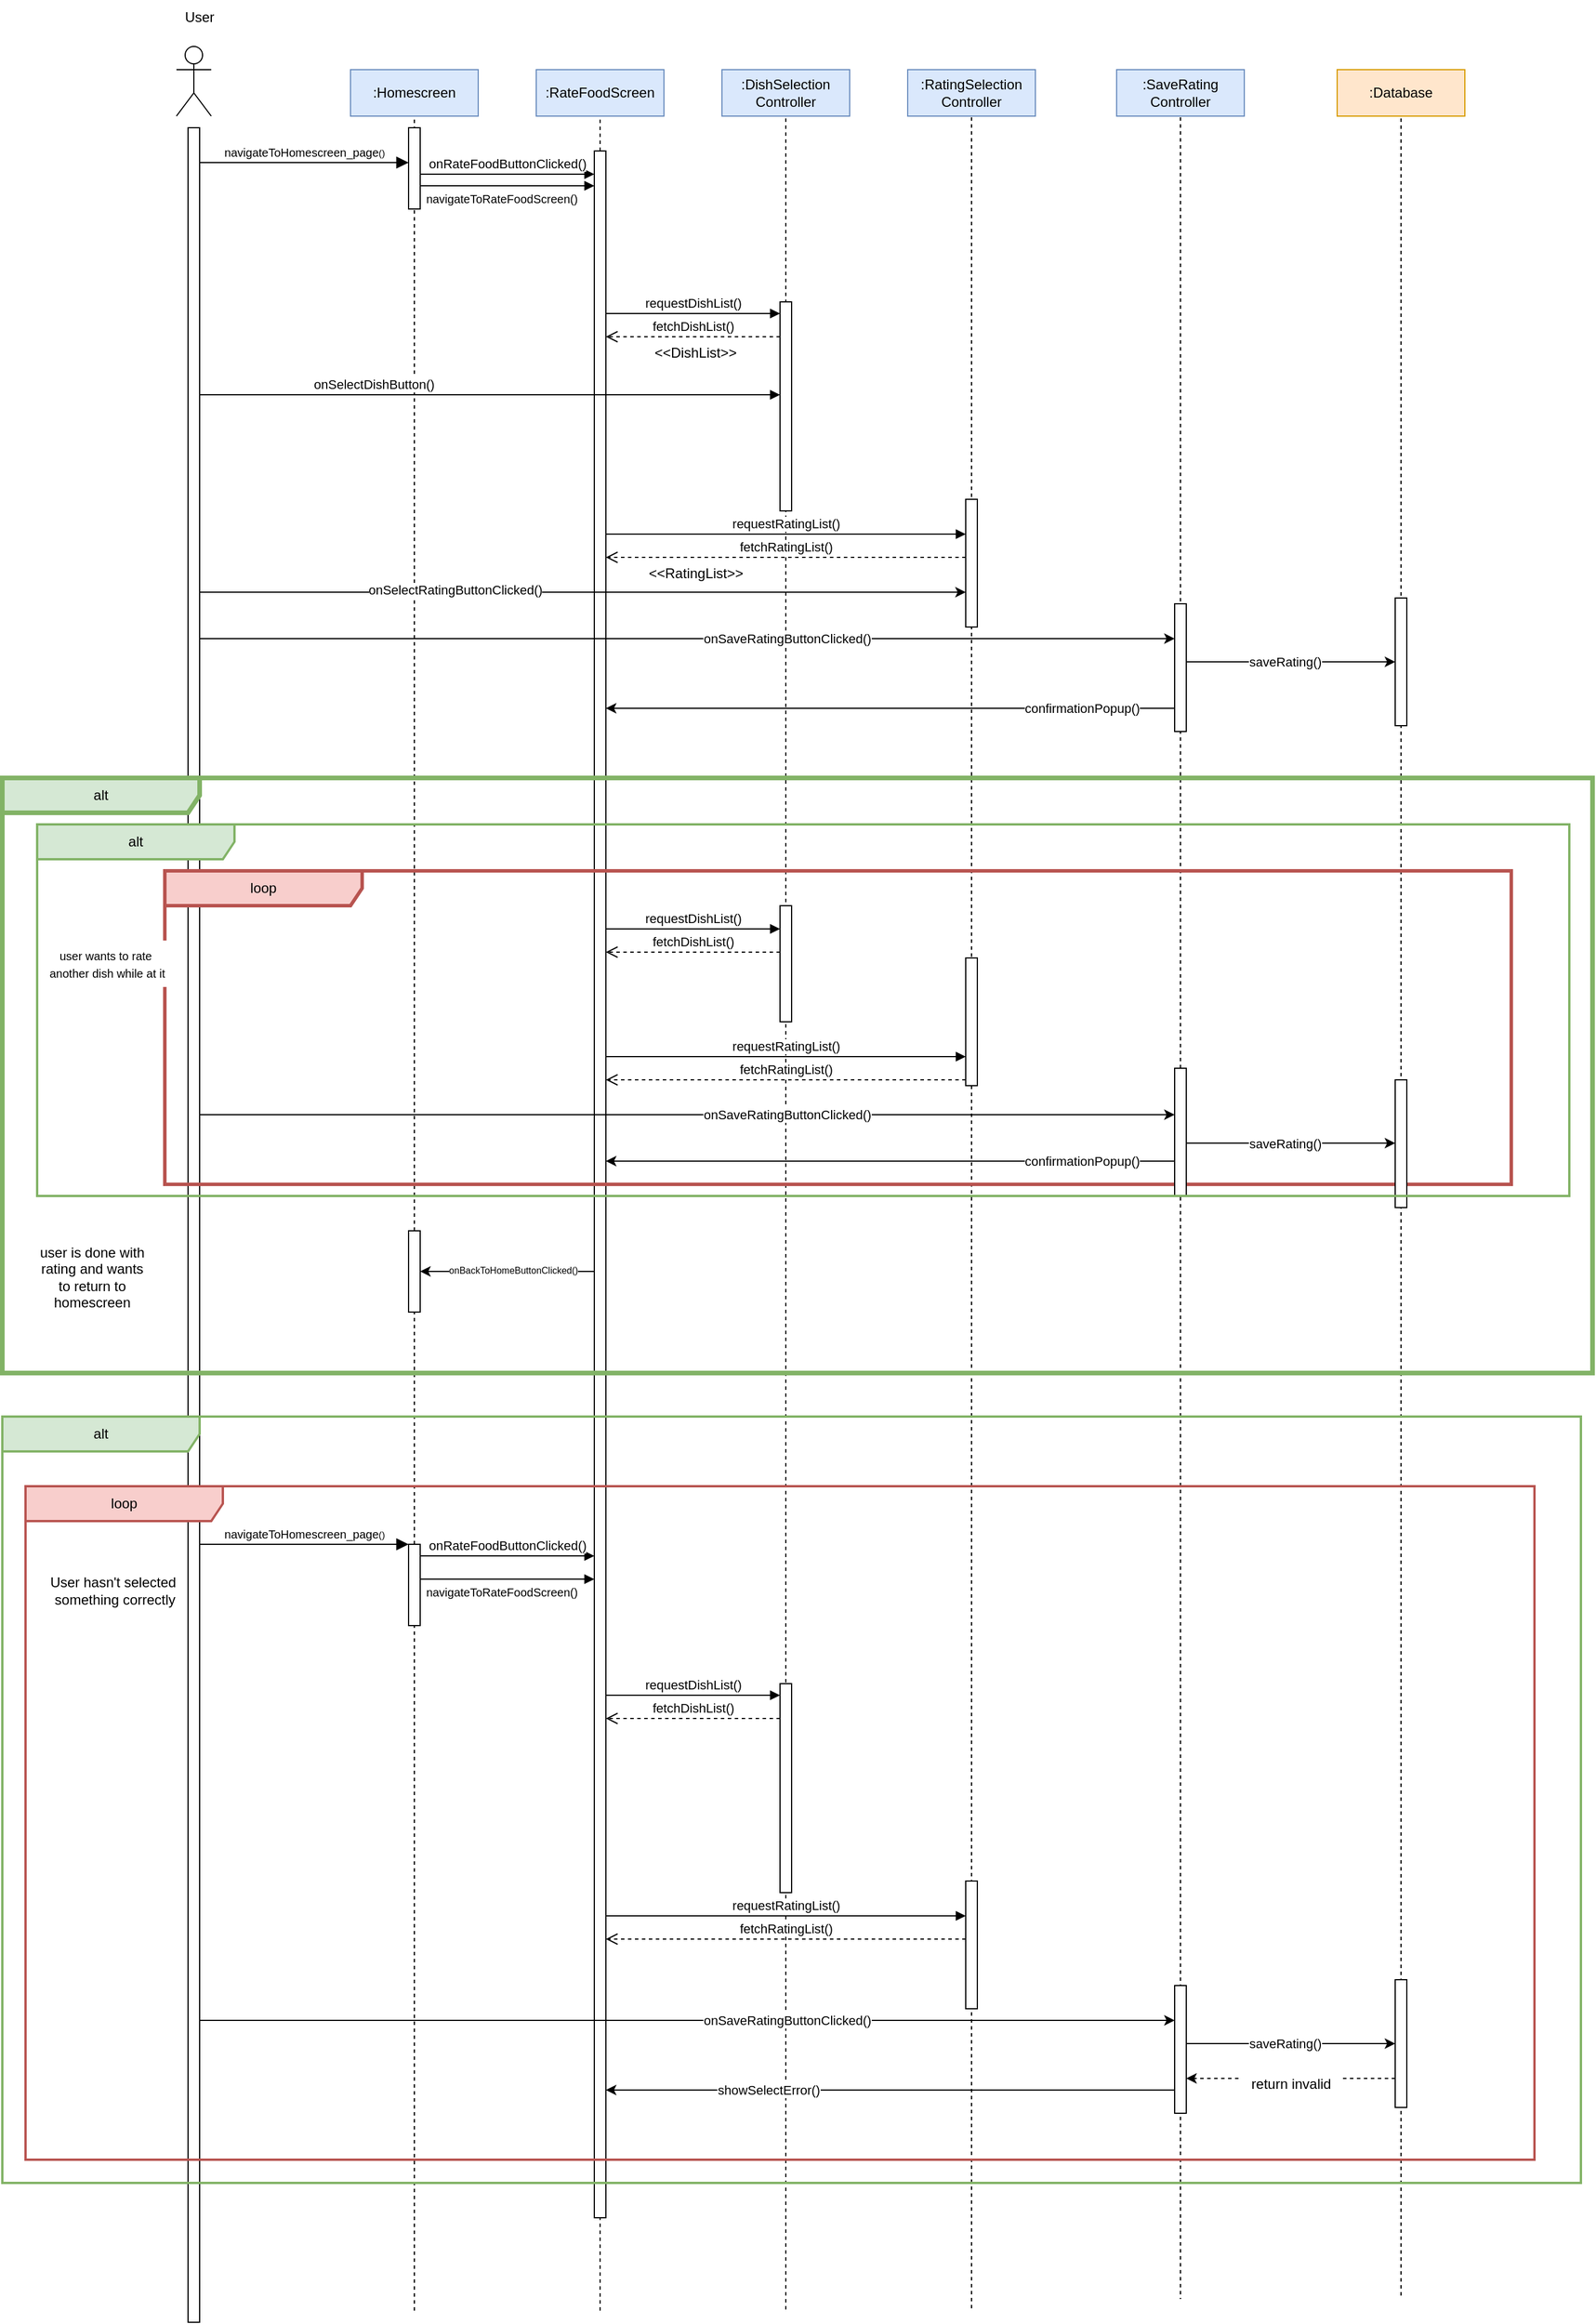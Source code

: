 <mxfile version="26.1.1">
  <diagram id="nsHGWt8U7sWVGfPG3X9K" name="Sequence v1.0">
    <mxGraphModel dx="2729" dy="1398" grid="1" gridSize="10" guides="1" tooltips="1" connect="1" arrows="1" fold="1" page="1" pageScale="1" pageWidth="3300" pageHeight="4681" math="0" shadow="0">
      <root>
        <mxCell id="0" />
        <mxCell id="1" parent="0" />
        <mxCell id="C3Im0vbcGtAqZdHsYYoH-9" value="Lifeline1" style="shape=umlLifeline;perimeter=lifelinePerimeter;whiteSpace=wrap;html=1;container=1;dropTarget=0;collapsible=0;recursiveResize=0;outlineConnect=0;portConstraint=eastwest;newEdgeStyle={&quot;edgeStyle&quot;:&quot;elbowEdgeStyle&quot;,&quot;elbow&quot;:&quot;vertical&quot;,&quot;curved&quot;:0,&quot;rounded&quot;:0};size=25;movable=1;resizable=1;rotatable=1;deletable=1;editable=1;locked=0;connectable=1;" vertex="1" parent="1">
          <mxGeometry x="1185" y="415" width="100" height="1915" as="geometry" />
        </mxCell>
        <mxCell id="C3Im0vbcGtAqZdHsYYoH-10" value="" style="html=1;points=[];perimeter=orthogonalPerimeter;outlineConnect=0;targetShapes=umlLifeline;portConstraint=eastwest;newEdgeStyle={&quot;edgeStyle&quot;:&quot;elbowEdgeStyle&quot;,&quot;elbow&quot;:&quot;vertical&quot;,&quot;curved&quot;:0,&quot;rounded&quot;:0};" vertex="1" parent="C3Im0vbcGtAqZdHsYYoH-9">
          <mxGeometry x="45" y="450" width="10" height="110" as="geometry" />
        </mxCell>
        <mxCell id="C3Im0vbcGtAqZdHsYYoH-1" value="Lifeline1" style="shape=umlLifeline;perimeter=lifelinePerimeter;whiteSpace=wrap;html=1;container=1;dropTarget=0;collapsible=0;recursiveResize=0;outlineConnect=0;portConstraint=eastwest;newEdgeStyle={&quot;edgeStyle&quot;:&quot;elbowEdgeStyle&quot;,&quot;elbow&quot;:&quot;vertical&quot;,&quot;curved&quot;:0,&quot;rounded&quot;:0};size=25;movable=1;resizable=1;rotatable=1;deletable=1;editable=1;locked=0;connectable=1;" vertex="1" parent="1">
          <mxGeometry x="995" y="420" width="100" height="1910" as="geometry" />
        </mxCell>
        <mxCell id="C3Im0vbcGtAqZdHsYYoH-2" value="" style="html=1;points=[];perimeter=orthogonalPerimeter;outlineConnect=0;targetShapes=umlLifeline;portConstraint=eastwest;newEdgeStyle={&quot;edgeStyle&quot;:&quot;elbowEdgeStyle&quot;,&quot;elbow&quot;:&quot;vertical&quot;,&quot;curved&quot;:0,&quot;rounded&quot;:0};" vertex="1" parent="C3Im0vbcGtAqZdHsYYoH-1">
          <mxGeometry x="45" y="450" width="10" height="110" as="geometry" />
        </mxCell>
        <mxCell id="nGdqzUY2o9Psl3TKQbiw-1" value="Lifeline1" style="shape=umlLifeline;perimeter=lifelinePerimeter;whiteSpace=wrap;html=1;container=1;dropTarget=0;collapsible=0;recursiveResize=0;outlineConnect=0;portConstraint=eastwest;newEdgeStyle={&quot;edgeStyle&quot;:&quot;elbowEdgeStyle&quot;,&quot;elbow&quot;:&quot;vertical&quot;,&quot;curved&quot;:0,&quot;rounded&quot;:0};size=25;movable=1;resizable=1;rotatable=1;deletable=1;editable=1;locked=0;connectable=1;" parent="1" vertex="1">
          <mxGeometry x="815" y="420" width="100" height="1920" as="geometry" />
        </mxCell>
        <mxCell id="nGdqzUY2o9Psl3TKQbiw-2" value="" style="html=1;points=[];perimeter=orthogonalPerimeter;outlineConnect=0;targetShapes=umlLifeline;portConstraint=eastwest;newEdgeStyle={&quot;edgeStyle&quot;:&quot;elbowEdgeStyle&quot;,&quot;elbow&quot;:&quot;vertical&quot;,&quot;curved&quot;:0,&quot;rounded&quot;:0};" parent="nGdqzUY2o9Psl3TKQbiw-1" vertex="1">
          <mxGeometry x="45" y="360" width="10" height="110" as="geometry" />
        </mxCell>
        <mxCell id="nGdqzUY2o9Psl3TKQbiw-3" value="Lifeline1" style="shape=umlLifeline;perimeter=lifelinePerimeter;whiteSpace=wrap;html=1;container=0;dropTarget=0;collapsible=0;recursiveResize=0;outlineConnect=0;portConstraint=eastwest;newEdgeStyle={&quot;edgeStyle&quot;:&quot;elbowEdgeStyle&quot;,&quot;elbow&quot;:&quot;vertical&quot;,&quot;curved&quot;:0,&quot;rounded&quot;:0};size=25;movable=1;resizable=1;rotatable=1;deletable=1;editable=1;locked=0;connectable=1;" parent="1" vertex="1">
          <mxGeometry x="662.5" y="415" width="85" height="1925" as="geometry" />
        </mxCell>
        <mxCell id="nGdqzUY2o9Psl3TKQbiw-5" value="Lifeline1" style="shape=umlLifeline;perimeter=lifelinePerimeter;whiteSpace=wrap;html=1;container=1;dropTarget=0;collapsible=0;recursiveResize=0;outlineConnect=0;portConstraint=eastwest;newEdgeStyle={&quot;edgeStyle&quot;:&quot;elbowEdgeStyle&quot;,&quot;elbow&quot;:&quot;vertical&quot;,&quot;curved&quot;:0,&quot;rounded&quot;:0};size=25;movable=1;resizable=1;rotatable=1;deletable=1;editable=1;locked=0;connectable=1;" parent="1" vertex="1">
          <mxGeometry x="495" y="410" width="100" height="1930" as="geometry" />
        </mxCell>
        <mxCell id="nGdqzUY2o9Psl3TKQbiw-6" value="" style="html=1;points=[];perimeter=orthogonalPerimeter;outlineConnect=0;targetShapes=umlLifeline;portConstraint=eastwest;newEdgeStyle={&quot;edgeStyle&quot;:&quot;elbowEdgeStyle&quot;,&quot;elbow&quot;:&quot;vertical&quot;,&quot;curved&quot;:0,&quot;rounded&quot;:0};" parent="nGdqzUY2o9Psl3TKQbiw-5" vertex="1">
          <mxGeometry x="45" y="70" width="10" height="1780" as="geometry" />
        </mxCell>
        <mxCell id="nGdqzUY2o9Psl3TKQbiw-7" value="Lifeline1" style="shape=umlLifeline;perimeter=lifelinePerimeter;whiteSpace=wrap;html=1;container=1;dropTarget=0;collapsible=0;recursiveResize=0;outlineConnect=0;portConstraint=eastwest;newEdgeStyle={&quot;edgeStyle&quot;:&quot;elbowEdgeStyle&quot;,&quot;elbow&quot;:&quot;vertical&quot;,&quot;curved&quot;:0,&quot;rounded&quot;:0};size=25;movable=1;resizable=1;rotatable=1;deletable=1;editable=1;locked=0;connectable=1;" parent="1" vertex="1">
          <mxGeometry x="335" y="410" width="100" height="1930" as="geometry" />
        </mxCell>
        <mxCell id="nGdqzUY2o9Psl3TKQbiw-8" value="" style="shape=umlActor;verticalLabelPosition=bottom;verticalAlign=top;html=1;outlineConnect=0;" parent="1" vertex="1">
          <mxGeometry x="180" y="390" width="30" height="60" as="geometry" />
        </mxCell>
        <mxCell id="nGdqzUY2o9Psl3TKQbiw-9" value="&lt;font&gt;:Homescreen&lt;/font&gt;" style="html=1;whiteSpace=wrap;fillColor=#dae8fc;strokeColor=#6c8ebf;" parent="1" vertex="1">
          <mxGeometry x="330" y="410" width="110" height="40" as="geometry" />
        </mxCell>
        <mxCell id="nGdqzUY2o9Psl3TKQbiw-10" value="&lt;font&gt;:RateFoodScreen&lt;/font&gt;" style="html=1;whiteSpace=wrap;fillColor=#dae8fc;strokeColor=#6c8ebf;" parent="1" vertex="1">
          <mxGeometry x="490" y="410" width="110" height="40" as="geometry" />
        </mxCell>
        <mxCell id="nGdqzUY2o9Psl3TKQbiw-11" value="&lt;font&gt;:DishSelection&lt;/font&gt;&lt;div&gt;&lt;font&gt;Controller&lt;/font&gt;&lt;/div&gt;" style="html=1;whiteSpace=wrap;fillColor=#dae8fc;strokeColor=#6c8ebf;" parent="1" vertex="1">
          <mxGeometry x="650" y="410" width="110" height="40" as="geometry" />
        </mxCell>
        <mxCell id="nGdqzUY2o9Psl3TKQbiw-12" value=":RatingSelection&lt;div&gt;Controller&lt;/div&gt;" style="html=1;whiteSpace=wrap;fillColor=#dae8fc;strokeColor=#6c8ebf;" parent="1" vertex="1">
          <mxGeometry x="810" y="410" width="110" height="40" as="geometry" />
        </mxCell>
        <mxCell id="nGdqzUY2o9Psl3TKQbiw-13" value="" style="html=1;points=[];perimeter=orthogonalPerimeter;outlineConnect=0;targetShapes=umlLifeline;portConstraint=eastwest;newEdgeStyle={&quot;edgeStyle&quot;:&quot;elbowEdgeStyle&quot;,&quot;elbow&quot;:&quot;vertical&quot;,&quot;curved&quot;:0,&quot;rounded&quot;:0};" parent="1" vertex="1">
          <mxGeometry x="380" y="460" width="10" height="70" as="geometry" />
        </mxCell>
        <mxCell id="C3Im0vbcGtAqZdHsYYoH-16" style="edgeStyle=elbowEdgeStyle;rounded=0;orthogonalLoop=1;jettySize=auto;html=1;elbow=vertical;curved=0;" edge="1" parent="1" source="nGdqzUY2o9Psl3TKQbiw-14" target="nGdqzUY2o9Psl3TKQbiw-2">
          <mxGeometry relative="1" as="geometry">
            <Array as="points">
              <mxPoint x="530" y="860" />
            </Array>
          </mxGeometry>
        </mxCell>
        <mxCell id="C3Im0vbcGtAqZdHsYYoH-17" value="onSelectRatingButtonClicked()" style="edgeLabel;html=1;align=center;verticalAlign=middle;resizable=0;points=[];" vertex="1" connectable="0" parent="C3Im0vbcGtAqZdHsYYoH-16">
          <mxGeometry x="-0.327" y="2" relative="1" as="geometry">
            <mxPoint x="-2" as="offset" />
          </mxGeometry>
        </mxCell>
        <mxCell id="nGdqzUY2o9Psl3TKQbiw-14" value="" style="html=1;points=[];perimeter=orthogonalPerimeter;outlineConnect=0;targetShapes=umlLifeline;portConstraint=eastwest;newEdgeStyle={&quot;edgeStyle&quot;:&quot;elbowEdgeStyle&quot;,&quot;elbow&quot;:&quot;vertical&quot;,&quot;curved&quot;:0,&quot;rounded&quot;:0};" parent="1" vertex="1">
          <mxGeometry x="190" y="460" width="10" height="1890" as="geometry" />
        </mxCell>
        <mxCell id="nGdqzUY2o9Psl3TKQbiw-15" value="User" style="text;html=1;align=center;verticalAlign=middle;whiteSpace=wrap;rounded=0;" parent="1" vertex="1">
          <mxGeometry x="170" y="350" width="60" height="30" as="geometry" />
        </mxCell>
        <mxCell id="nGdqzUY2o9Psl3TKQbiw-16" value="&lt;font style=&quot;font-size: 10px;&quot;&gt;navigateToHomescreen_page&lt;/font&gt;&lt;font style=&quot;font-size: 8px;&quot;&gt;()&lt;/font&gt;" style="html=1;verticalAlign=bottom;endArrow=block;curved=0;rounded=0;fontSize=10;startSize=8;endSize=8;" parent="1" source="nGdqzUY2o9Psl3TKQbiw-14" edge="1">
          <mxGeometry width="80" relative="1" as="geometry">
            <mxPoint x="250" y="490" as="sourcePoint" />
            <mxPoint x="380" y="490" as="targetPoint" />
          </mxGeometry>
        </mxCell>
        <mxCell id="nGdqzUY2o9Psl3TKQbiw-17" value="onRateFoodButtonClicked()" style="html=1;verticalAlign=bottom;endArrow=block;curved=0;rounded=0;" parent="1" edge="1">
          <mxGeometry width="80" relative="1" as="geometry">
            <mxPoint x="390" y="500" as="sourcePoint" />
            <mxPoint x="540" y="500" as="targetPoint" />
          </mxGeometry>
        </mxCell>
        <mxCell id="nGdqzUY2o9Psl3TKQbiw-18" value="onSelectDishButton()" style="html=1;verticalAlign=bottom;endArrow=block;curved=0;rounded=0;" parent="1" edge="1" source="nGdqzUY2o9Psl3TKQbiw-14">
          <mxGeometry x="-0.4" width="80" relative="1" as="geometry">
            <mxPoint x="550" y="690" as="sourcePoint" />
            <mxPoint x="700" y="690" as="targetPoint" />
            <mxPoint as="offset" />
          </mxGeometry>
        </mxCell>
        <mxCell id="nGdqzUY2o9Psl3TKQbiw-19" value="requestRatingList()" style="html=1;verticalAlign=bottom;endArrow=block;curved=0;rounded=0;" parent="1" edge="1">
          <mxGeometry width="80" relative="1" as="geometry">
            <mxPoint x="550.0" y="810" as="sourcePoint" />
            <mxPoint x="860" y="810" as="targetPoint" />
          </mxGeometry>
        </mxCell>
        <mxCell id="nGdqzUY2o9Psl3TKQbiw-21" value="fetchDishList()" style="html=1;verticalAlign=bottom;endArrow=open;dashed=1;endSize=8;curved=0;rounded=0;" parent="1" source="nGdqzUY2o9Psl3TKQbiw-4" edge="1">
          <mxGeometry relative="1" as="geometry">
            <mxPoint x="690" y="640" as="sourcePoint" />
            <mxPoint x="550" y="640" as="targetPoint" />
          </mxGeometry>
        </mxCell>
        <mxCell id="nGdqzUY2o9Psl3TKQbiw-22" value="requestDishList()" style="html=1;verticalAlign=bottom;endArrow=block;curved=0;rounded=0;" parent="1" source="nGdqzUY2o9Psl3TKQbiw-6" edge="1">
          <mxGeometry width="80" relative="1" as="geometry">
            <mxPoint x="560" y="620" as="sourcePoint" />
            <mxPoint x="700" y="620" as="targetPoint" />
            <mxPoint as="offset" />
          </mxGeometry>
        </mxCell>
        <mxCell id="nGdqzUY2o9Psl3TKQbiw-23" value="alt" style="shape=umlFrame;whiteSpace=wrap;html=1;pointerEvents=0;recursiveResize=0;container=0;collapsible=0;width=170;fillColor=#d5e8d4;strokeColor=#82b366;fillStyle=solid;strokeWidth=4;" parent="1" vertex="1">
          <mxGeometry x="30" y="1020" width="1370" height="512.5" as="geometry" />
        </mxCell>
        <mxCell id="nGdqzUY2o9Psl3TKQbiw-24" value="&lt;font style=&quot;font-size: 10px;&quot;&gt;navigateToRateFoodScreen()&lt;/font&gt;" style="html=1;verticalAlign=bottom;endArrow=block;curved=0;rounded=0;" parent="1" edge="1">
          <mxGeometry x="-0.067" y="-20" width="80" relative="1" as="geometry">
            <mxPoint x="390" y="510" as="sourcePoint" />
            <mxPoint x="540" y="510" as="targetPoint" />
            <mxPoint as="offset" />
          </mxGeometry>
        </mxCell>
        <mxCell id="nGdqzUY2o9Psl3TKQbiw-49" value="user is done with rating and wants to return to homescreen" style="text;html=1;align=center;verticalAlign=middle;whiteSpace=wrap;rounded=0;" parent="1" vertex="1">
          <mxGeometry x="60" y="1420" width="95" height="60" as="geometry" />
        </mxCell>
        <mxCell id="nGdqzUY2o9Psl3TKQbiw-55" value="fetchRatingList()" style="html=1;verticalAlign=bottom;endArrow=open;dashed=1;endSize=8;curved=0;rounded=0;" parent="1" edge="1">
          <mxGeometry relative="1" as="geometry">
            <mxPoint x="860" y="830" as="sourcePoint" />
            <mxPoint x="550.0" y="830" as="targetPoint" />
          </mxGeometry>
        </mxCell>
        <mxCell id="C3Im0vbcGtAqZdHsYYoH-3" value=":SaveRating&lt;br&gt;Controller" style="html=1;whiteSpace=wrap;fillColor=#dae8fc;strokeColor=#6c8ebf;" vertex="1" parent="1">
          <mxGeometry x="990" y="410" width="110" height="40" as="geometry" />
        </mxCell>
        <mxCell id="C3Im0vbcGtAqZdHsYYoH-4" style="edgeStyle=elbowEdgeStyle;rounded=0;orthogonalLoop=1;jettySize=auto;html=1;elbow=vertical;curved=0;" edge="1" parent="1">
          <mxGeometry relative="1" as="geometry">
            <mxPoint x="210" y="900" as="sourcePoint" />
            <mxPoint x="1040" y="900" as="targetPoint" />
            <Array as="points">
              <mxPoint x="200" y="900" />
            </Array>
          </mxGeometry>
        </mxCell>
        <mxCell id="C3Im0vbcGtAqZdHsYYoH-5" value="onSaveRatingButtonClicked()" style="edgeLabel;html=1;align=center;verticalAlign=middle;resizable=0;points=[];" vertex="1" connectable="0" parent="C3Im0vbcGtAqZdHsYYoH-4">
          <mxGeometry x="0.262" relative="1" as="geometry">
            <mxPoint x="-21" as="offset" />
          </mxGeometry>
        </mxCell>
        <mxCell id="C3Im0vbcGtAqZdHsYYoH-6" style="edgeStyle=elbowEdgeStyle;rounded=0;orthogonalLoop=1;jettySize=auto;html=1;elbow=vertical;curved=0;" edge="1" parent="1">
          <mxGeometry relative="1" as="geometry">
            <mxPoint x="1040" y="960" as="sourcePoint" />
            <mxPoint x="550" y="960" as="targetPoint" />
          </mxGeometry>
        </mxCell>
        <mxCell id="C3Im0vbcGtAqZdHsYYoH-7" value="confirmationPopup()" style="edgeLabel;html=1;align=center;verticalAlign=middle;resizable=0;points=[];" vertex="1" connectable="0" parent="C3Im0vbcGtAqZdHsYYoH-6">
          <mxGeometry x="0.342" y="-1" relative="1" as="geometry">
            <mxPoint x="249" y="1" as="offset" />
          </mxGeometry>
        </mxCell>
        <mxCell id="C3Im0vbcGtAqZdHsYYoH-11" value=":Database" style="html=1;whiteSpace=wrap;fillColor=#ffe6cc;strokeColor=#d79b00;" vertex="1" parent="1">
          <mxGeometry x="1180" y="410" width="110" height="40" as="geometry" />
        </mxCell>
        <mxCell id="C3Im0vbcGtAqZdHsYYoH-12" style="edgeStyle=elbowEdgeStyle;rounded=0;orthogonalLoop=1;jettySize=auto;html=1;elbow=vertical;curved=0;" edge="1" parent="1">
          <mxGeometry relative="1" as="geometry">
            <mxPoint x="1050" y="920" as="sourcePoint" />
            <mxPoint x="1230" y="920" as="targetPoint" />
            <Array as="points">
              <mxPoint x="1120" y="920" />
            </Array>
          </mxGeometry>
        </mxCell>
        <mxCell id="C3Im0vbcGtAqZdHsYYoH-14" value="saveRating()" style="edgeLabel;html=1;align=center;verticalAlign=middle;resizable=0;points=[];" vertex="1" connectable="0" parent="C3Im0vbcGtAqZdHsYYoH-12">
          <mxGeometry x="-0.428" relative="1" as="geometry">
            <mxPoint x="33" as="offset" />
          </mxGeometry>
        </mxCell>
        <mxCell id="WarG7QvNLyft464yPlCN-1" value="loop" style="shape=umlFrame;whiteSpace=wrap;html=1;pointerEvents=0;recursiveResize=0;container=0;collapsible=0;width=170;fillColor=#f8cecc;strokeColor=#b85450;fillStyle=solid;strokeWidth=3;" vertex="1" parent="1">
          <mxGeometry x="170" y="1100" width="1160" height="270" as="geometry" />
        </mxCell>
        <mxCell id="WarG7QvNLyft464yPlCN-2" value="" style="html=1;points=[];perimeter=orthogonalPerimeter;outlineConnect=0;targetShapes=umlLifeline;portConstraint=eastwest;newEdgeStyle={&quot;edgeStyle&quot;:&quot;elbowEdgeStyle&quot;,&quot;elbow&quot;:&quot;vertical&quot;,&quot;curved&quot;:0,&quot;rounded&quot;:0};" vertex="1" parent="1">
          <mxGeometry x="700" y="1130" width="10" height="100" as="geometry" />
        </mxCell>
        <mxCell id="WarG7QvNLyft464yPlCN-3" value="requestDishList()" style="html=1;verticalAlign=bottom;endArrow=block;curved=0;rounded=0;" edge="1" parent="1">
          <mxGeometry width="80" relative="1" as="geometry">
            <mxPoint x="550" y="1150" as="sourcePoint" />
            <mxPoint x="700" y="1150" as="targetPoint" />
            <mxPoint as="offset" />
          </mxGeometry>
        </mxCell>
        <mxCell id="WarG7QvNLyft464yPlCN-4" value="fetchDishList()" style="html=1;verticalAlign=bottom;endArrow=open;dashed=1;endSize=8;curved=0;rounded=0;" edge="1" parent="1">
          <mxGeometry relative="1" as="geometry">
            <mxPoint x="700" y="1170" as="sourcePoint" />
            <mxPoint x="550" y="1170" as="targetPoint" />
          </mxGeometry>
        </mxCell>
        <mxCell id="WarG7QvNLyft464yPlCN-5" value="" style="html=1;points=[];perimeter=orthogonalPerimeter;outlineConnect=0;targetShapes=umlLifeline;portConstraint=eastwest;newEdgeStyle={&quot;edgeStyle&quot;:&quot;elbowEdgeStyle&quot;,&quot;elbow&quot;:&quot;vertical&quot;,&quot;curved&quot;:0,&quot;rounded&quot;:0};" vertex="1" parent="1">
          <mxGeometry x="860" y="1175" width="10" height="110" as="geometry" />
        </mxCell>
        <mxCell id="WarG7QvNLyft464yPlCN-6" value="requestRatingList()" style="html=1;verticalAlign=bottom;endArrow=block;curved=0;rounded=0;" edge="1" parent="1">
          <mxGeometry width="80" relative="1" as="geometry">
            <mxPoint x="550.0" y="1260" as="sourcePoint" />
            <mxPoint x="860" y="1260" as="targetPoint" />
          </mxGeometry>
        </mxCell>
        <mxCell id="WarG7QvNLyft464yPlCN-7" value="fetchRatingList()" style="html=1;verticalAlign=bottom;endArrow=open;dashed=1;endSize=8;curved=0;rounded=0;" edge="1" parent="1">
          <mxGeometry relative="1" as="geometry">
            <mxPoint x="860" y="1280" as="sourcePoint" />
            <mxPoint x="550.0" y="1280" as="targetPoint" />
          </mxGeometry>
        </mxCell>
        <mxCell id="WarG7QvNLyft464yPlCN-8" value="" style="html=1;points=[];perimeter=orthogonalPerimeter;outlineConnect=0;targetShapes=umlLifeline;portConstraint=eastwest;newEdgeStyle={&quot;edgeStyle&quot;:&quot;elbowEdgeStyle&quot;,&quot;elbow&quot;:&quot;vertical&quot;,&quot;curved&quot;:0,&quot;rounded&quot;:0};" vertex="1" parent="1">
          <mxGeometry x="1040" y="1270" width="10" height="110" as="geometry" />
        </mxCell>
        <mxCell id="WarG7QvNLyft464yPlCN-9" style="edgeStyle=elbowEdgeStyle;rounded=0;orthogonalLoop=1;jettySize=auto;html=1;elbow=vertical;curved=0;" edge="1" parent="1">
          <mxGeometry relative="1" as="geometry">
            <mxPoint x="210" y="1310" as="sourcePoint" />
            <mxPoint x="1040" y="1310" as="targetPoint" />
            <Array as="points">
              <mxPoint x="200" y="1310" />
            </Array>
          </mxGeometry>
        </mxCell>
        <mxCell id="WarG7QvNLyft464yPlCN-10" value="onSaveRatingButtonClicked()" style="edgeLabel;html=1;align=center;verticalAlign=middle;resizable=0;points=[];" vertex="1" connectable="0" parent="WarG7QvNLyft464yPlCN-9">
          <mxGeometry x="0.262" relative="1" as="geometry">
            <mxPoint x="-21" as="offset" />
          </mxGeometry>
        </mxCell>
        <mxCell id="WarG7QvNLyft464yPlCN-11" style="edgeStyle=elbowEdgeStyle;rounded=0;orthogonalLoop=1;jettySize=auto;html=1;elbow=vertical;curved=0;" edge="1" parent="1">
          <mxGeometry relative="1" as="geometry">
            <mxPoint x="1050" y="1334.5" as="sourcePoint" />
            <mxPoint x="1230" y="1334.5" as="targetPoint" />
            <Array as="points">
              <mxPoint x="1120" y="1334.5" />
            </Array>
          </mxGeometry>
        </mxCell>
        <mxCell id="WarG7QvNLyft464yPlCN-12" value="saveRating()" style="edgeLabel;html=1;align=center;verticalAlign=middle;resizable=0;points=[];" vertex="1" connectable="0" parent="WarG7QvNLyft464yPlCN-11">
          <mxGeometry x="-0.428" relative="1" as="geometry">
            <mxPoint x="33" as="offset" />
          </mxGeometry>
        </mxCell>
        <mxCell id="WarG7QvNLyft464yPlCN-13" value="" style="html=1;points=[];perimeter=orthogonalPerimeter;outlineConnect=0;targetShapes=umlLifeline;portConstraint=eastwest;newEdgeStyle={&quot;edgeStyle&quot;:&quot;elbowEdgeStyle&quot;,&quot;elbow&quot;:&quot;vertical&quot;,&quot;curved&quot;:0,&quot;rounded&quot;:0};" vertex="1" parent="1">
          <mxGeometry x="1230" y="1280" width="10" height="110" as="geometry" />
        </mxCell>
        <mxCell id="WarG7QvNLyft464yPlCN-14" style="edgeStyle=elbowEdgeStyle;rounded=0;orthogonalLoop=1;jettySize=auto;html=1;elbow=vertical;curved=0;" edge="1" parent="1">
          <mxGeometry relative="1" as="geometry">
            <mxPoint x="1040" y="1350" as="sourcePoint" />
            <mxPoint x="550" y="1350" as="targetPoint" />
          </mxGeometry>
        </mxCell>
        <mxCell id="WarG7QvNLyft464yPlCN-15" value="confirmationPopup()" style="edgeLabel;html=1;align=center;verticalAlign=middle;resizable=0;points=[];" vertex="1" connectable="0" parent="WarG7QvNLyft464yPlCN-14">
          <mxGeometry x="0.342" y="-1" relative="1" as="geometry">
            <mxPoint x="249" y="1" as="offset" />
          </mxGeometry>
        </mxCell>
        <mxCell id="WarG7QvNLyft464yPlCN-16" value="" style="html=1;points=[];perimeter=orthogonalPerimeter;outlineConnect=0;targetShapes=umlLifeline;portConstraint=eastwest;newEdgeStyle={&quot;edgeStyle&quot;:&quot;elbowEdgeStyle&quot;,&quot;elbow&quot;:&quot;vertical&quot;,&quot;curved&quot;:0,&quot;rounded&quot;:0};" vertex="1" parent="1">
          <mxGeometry x="380" y="1410" width="10" height="70" as="geometry" />
        </mxCell>
        <mxCell id="WarG7QvNLyft464yPlCN-17" style="edgeStyle=elbowEdgeStyle;rounded=0;orthogonalLoop=1;jettySize=auto;html=1;elbow=vertical;curved=0;" edge="1" parent="1" source="nGdqzUY2o9Psl3TKQbiw-6" target="WarG7QvNLyft464yPlCN-16">
          <mxGeometry relative="1" as="geometry" />
        </mxCell>
        <mxCell id="WarG7QvNLyft464yPlCN-18" value="onBackToHomeButtonClicked()" style="edgeLabel;html=1;align=center;verticalAlign=middle;resizable=0;points=[];fontSize=8;" vertex="1" connectable="0" parent="WarG7QvNLyft464yPlCN-17">
          <mxGeometry x="0.344" y="-1" relative="1" as="geometry">
            <mxPoint x="31" as="offset" />
          </mxGeometry>
        </mxCell>
        <mxCell id="W2ydSQ65kDfU5s-NUbOh-1" value="&lt;font style=&quot;font-size: 10px;&quot;&gt;user wants to rate&amp;nbsp;&lt;/font&gt;&lt;div&gt;&lt;font style=&quot;font-size: 10px;&quot;&gt;another dish while at it&lt;/font&gt;&lt;/div&gt;" style="text;html=1;align=center;verticalAlign=middle;resizable=0;points=[];autosize=1;strokeColor=none;fillColor=default;" vertex="1" parent="1">
          <mxGeometry x="60" y="1160" width="120" height="40" as="geometry" />
        </mxCell>
        <mxCell id="W2ydSQ65kDfU5s-NUbOh-2" value="alt" style="shape=umlFrame;whiteSpace=wrap;html=1;pointerEvents=0;recursiveResize=0;container=0;collapsible=0;width=170;fillColor=#d5e8d4;strokeColor=#82b366;fillStyle=solid;strokeWidth=2;" vertex="1" parent="1">
          <mxGeometry x="60" y="1060" width="1320" height="320" as="geometry" />
        </mxCell>
        <mxCell id="pFUrs_9v27UtlgHdKyWe-1" value="alt" style="shape=umlFrame;whiteSpace=wrap;html=1;pointerEvents=0;recursiveResize=0;container=0;collapsible=0;width=170;fillColor=#d5e8d4;strokeColor=#82b366;strokeWidth=2;" vertex="1" parent="1">
          <mxGeometry x="30" y="1570" width="1360" height="660" as="geometry" />
        </mxCell>
        <mxCell id="pFUrs_9v27UtlgHdKyWe-2" value="loop" style="shape=umlFrame;whiteSpace=wrap;html=1;pointerEvents=0;recursiveResize=0;container=0;collapsible=0;width=170;fillColor=#f8cecc;strokeColor=#b85450;strokeWidth=2;" vertex="1" parent="1">
          <mxGeometry x="50" y="1630" width="1300" height="580" as="geometry" />
        </mxCell>
        <mxCell id="pFUrs_9v27UtlgHdKyWe-5" value="User hasn&#39;t selected&lt;div&gt;&amp;nbsp;something correctly&lt;/div&gt;" style="text;html=1;align=center;verticalAlign=middle;resizable=0;points=[];autosize=1;strokeColor=none;fillColor=none;" vertex="1" parent="1">
          <mxGeometry x="60" y="1700" width="130" height="40" as="geometry" />
        </mxCell>
        <mxCell id="pFUrs_9v27UtlgHdKyWe-47" value="" style="html=1;points=[];perimeter=orthogonalPerimeter;outlineConnect=0;targetShapes=umlLifeline;portConstraint=eastwest;newEdgeStyle={&quot;edgeStyle&quot;:&quot;elbowEdgeStyle&quot;,&quot;elbow&quot;:&quot;vertical&quot;,&quot;curved&quot;:0,&quot;rounded&quot;:0};" vertex="1" parent="1">
          <mxGeometry x="380" y="1680" width="10" height="70" as="geometry" />
        </mxCell>
        <mxCell id="pFUrs_9v27UtlgHdKyWe-49" style="edgeStyle=elbowEdgeStyle;rounded=0;orthogonalLoop=1;jettySize=auto;html=1;elbow=vertical;curved=0;dashed=1;" edge="1" parent="1" source="pFUrs_9v27UtlgHdKyWe-50">
          <mxGeometry relative="1" as="geometry">
            <mxPoint x="1230" y="2140" as="sourcePoint" />
            <mxPoint x="1050" y="2140" as="targetPoint" />
          </mxGeometry>
        </mxCell>
        <mxCell id="pFUrs_9v27UtlgHdKyWe-51" value="" style="edgeStyle=elbowEdgeStyle;rounded=0;orthogonalLoop=1;jettySize=auto;html=1;elbow=vertical;curved=0;dashed=1;endArrow=none;startFill=0;" edge="1" parent="1" target="pFUrs_9v27UtlgHdKyWe-50">
          <mxGeometry relative="1" as="geometry">
            <mxPoint x="1230" y="2140" as="sourcePoint" />
            <mxPoint x="1050" y="2140" as="targetPoint" />
          </mxGeometry>
        </mxCell>
        <mxCell id="pFUrs_9v27UtlgHdKyWe-50" value="return invalid" style="text;html=1;align=center;verticalAlign=middle;resizable=0;points=[];autosize=1;strokeColor=none;fillColor=none;" vertex="1" parent="1">
          <mxGeometry x="1095" y="2130" width="90" height="30" as="geometry" />
        </mxCell>
        <mxCell id="nGdqzUY2o9Psl3TKQbiw-4" value="" style="html=1;points=[];perimeter=orthogonalPerimeter;outlineConnect=0;targetShapes=umlLifeline;portConstraint=eastwest;newEdgeStyle={&quot;edgeStyle&quot;:&quot;elbowEdgeStyle&quot;,&quot;elbow&quot;:&quot;vertical&quot;,&quot;curved&quot;:0,&quot;rounded&quot;:0};" parent="1" vertex="1">
          <mxGeometry x="700" y="610" width="10" height="180" as="geometry" />
        </mxCell>
        <mxCell id="pFUrs_9v27UtlgHdKyWe-27" value="" style="html=1;points=[];perimeter=orthogonalPerimeter;outlineConnect=0;targetShapes=umlLifeline;portConstraint=eastwest;newEdgeStyle={&quot;edgeStyle&quot;:&quot;elbowEdgeStyle&quot;,&quot;elbow&quot;:&quot;vertical&quot;,&quot;curved&quot;:0,&quot;rounded&quot;:0};" vertex="1" parent="1">
          <mxGeometry x="860" y="1970" width="10" height="110" as="geometry" />
        </mxCell>
        <mxCell id="pFUrs_9v27UtlgHdKyWe-28" value="" style="html=1;points=[];perimeter=orthogonalPerimeter;outlineConnect=0;targetShapes=umlLifeline;portConstraint=eastwest;newEdgeStyle={&quot;edgeStyle&quot;:&quot;elbowEdgeStyle&quot;,&quot;elbow&quot;:&quot;vertical&quot;,&quot;curved&quot;:0,&quot;rounded&quot;:0};" vertex="1" parent="1">
          <mxGeometry x="700" y="1800" width="10" height="180" as="geometry" />
        </mxCell>
        <mxCell id="pFUrs_9v27UtlgHdKyWe-31" value="&lt;font style=&quot;font-size: 10px;&quot;&gt;navigateToHomescreen_page&lt;/font&gt;&lt;font style=&quot;font-size: 8px;&quot;&gt;()&lt;/font&gt;" style="html=1;verticalAlign=bottom;endArrow=block;curved=0;rounded=0;fontSize=10;startSize=8;endSize=8;" edge="1" parent="1">
          <mxGeometry width="80" relative="1" as="geometry">
            <mxPoint x="200" y="1680" as="sourcePoint" />
            <mxPoint x="380" y="1680" as="targetPoint" />
          </mxGeometry>
        </mxCell>
        <mxCell id="pFUrs_9v27UtlgHdKyWe-32" value="onRateFoodButtonClicked()" style="html=1;verticalAlign=bottom;endArrow=block;curved=0;rounded=0;" edge="1" parent="1">
          <mxGeometry width="80" relative="1" as="geometry">
            <mxPoint x="390" y="1690" as="sourcePoint" />
            <mxPoint x="540" y="1690" as="targetPoint" />
          </mxGeometry>
        </mxCell>
        <mxCell id="pFUrs_9v27UtlgHdKyWe-34" value="requestRatingList()" style="html=1;verticalAlign=bottom;endArrow=block;curved=0;rounded=0;" edge="1" parent="1">
          <mxGeometry width="80" relative="1" as="geometry">
            <mxPoint x="550.0" y="2000" as="sourcePoint" />
            <mxPoint x="860" y="2000" as="targetPoint" />
          </mxGeometry>
        </mxCell>
        <mxCell id="pFUrs_9v27UtlgHdKyWe-35" value="fetchDishList()" style="html=1;verticalAlign=bottom;endArrow=open;dashed=1;endSize=8;curved=0;rounded=0;" edge="1" parent="1" source="pFUrs_9v27UtlgHdKyWe-28">
          <mxGeometry relative="1" as="geometry">
            <mxPoint x="690" y="1830" as="sourcePoint" />
            <mxPoint x="550" y="1830" as="targetPoint" />
          </mxGeometry>
        </mxCell>
        <mxCell id="pFUrs_9v27UtlgHdKyWe-36" value="requestDishList()" style="html=1;verticalAlign=bottom;endArrow=block;curved=0;rounded=0;" edge="1" parent="1">
          <mxGeometry width="80" relative="1" as="geometry">
            <mxPoint x="550" y="1810" as="sourcePoint" />
            <mxPoint x="700" y="1810" as="targetPoint" />
            <mxPoint as="offset" />
          </mxGeometry>
        </mxCell>
        <mxCell id="pFUrs_9v27UtlgHdKyWe-37" value="&lt;font style=&quot;font-size: 10px;&quot;&gt;navigateToRateFoodScreen()&lt;/font&gt;" style="html=1;verticalAlign=bottom;endArrow=block;curved=0;rounded=0;" edge="1" parent="1">
          <mxGeometry x="-0.067" y="-20" width="80" relative="1" as="geometry">
            <mxPoint x="390" y="1710" as="sourcePoint" />
            <mxPoint x="540" y="1710" as="targetPoint" />
            <mxPoint as="offset" />
          </mxGeometry>
        </mxCell>
        <mxCell id="pFUrs_9v27UtlgHdKyWe-38" value="fetchRatingList()" style="html=1;verticalAlign=bottom;endArrow=open;dashed=1;endSize=8;curved=0;rounded=0;" edge="1" parent="1">
          <mxGeometry relative="1" as="geometry">
            <mxPoint x="860" y="2020" as="sourcePoint" />
            <mxPoint x="550.0" y="2020" as="targetPoint" />
          </mxGeometry>
        </mxCell>
        <mxCell id="pFUrs_9v27UtlgHdKyWe-39" value="" style="html=1;points=[];perimeter=orthogonalPerimeter;outlineConnect=0;targetShapes=umlLifeline;portConstraint=eastwest;newEdgeStyle={&quot;edgeStyle&quot;:&quot;elbowEdgeStyle&quot;,&quot;elbow&quot;:&quot;vertical&quot;,&quot;curved&quot;:0,&quot;rounded&quot;:0};" vertex="1" parent="1">
          <mxGeometry x="1040" y="2060" width="10" height="110" as="geometry" />
        </mxCell>
        <mxCell id="pFUrs_9v27UtlgHdKyWe-40" style="edgeStyle=elbowEdgeStyle;rounded=0;orthogonalLoop=1;jettySize=auto;html=1;elbow=vertical;curved=0;" edge="1" parent="1">
          <mxGeometry relative="1" as="geometry">
            <mxPoint x="210" y="2090" as="sourcePoint" />
            <mxPoint x="1040" y="2090" as="targetPoint" />
            <Array as="points">
              <mxPoint x="200" y="2090" />
            </Array>
          </mxGeometry>
        </mxCell>
        <mxCell id="pFUrs_9v27UtlgHdKyWe-41" value="onSaveRatingButtonClicked()" style="edgeLabel;html=1;align=center;verticalAlign=middle;resizable=0;points=[];" vertex="1" connectable="0" parent="pFUrs_9v27UtlgHdKyWe-40">
          <mxGeometry x="0.262" relative="1" as="geometry">
            <mxPoint x="-21" as="offset" />
          </mxGeometry>
        </mxCell>
        <mxCell id="pFUrs_9v27UtlgHdKyWe-42" style="edgeStyle=elbowEdgeStyle;rounded=0;orthogonalLoop=1;jettySize=auto;html=1;elbow=vertical;curved=0;" edge="1" parent="1">
          <mxGeometry relative="1" as="geometry">
            <mxPoint x="1040" y="2150" as="sourcePoint" />
            <mxPoint x="550" y="2150" as="targetPoint" />
          </mxGeometry>
        </mxCell>
        <mxCell id="pFUrs_9v27UtlgHdKyWe-43" value="showSelectError()" style="edgeLabel;html=1;align=center;verticalAlign=middle;resizable=0;points=[];" vertex="1" connectable="0" parent="pFUrs_9v27UtlgHdKyWe-42">
          <mxGeometry x="0.342" y="-1" relative="1" as="geometry">
            <mxPoint x="-21" y="1" as="offset" />
          </mxGeometry>
        </mxCell>
        <mxCell id="pFUrs_9v27UtlgHdKyWe-44" value="" style="html=1;points=[];perimeter=orthogonalPerimeter;outlineConnect=0;targetShapes=umlLifeline;portConstraint=eastwest;newEdgeStyle={&quot;edgeStyle&quot;:&quot;elbowEdgeStyle&quot;,&quot;elbow&quot;:&quot;vertical&quot;,&quot;curved&quot;:0,&quot;rounded&quot;:0};" vertex="1" parent="1">
          <mxGeometry x="1230" y="2055" width="10" height="110" as="geometry" />
        </mxCell>
        <mxCell id="pFUrs_9v27UtlgHdKyWe-45" style="edgeStyle=elbowEdgeStyle;rounded=0;orthogonalLoop=1;jettySize=auto;html=1;elbow=vertical;curved=0;" edge="1" parent="1">
          <mxGeometry relative="1" as="geometry">
            <mxPoint x="1050" y="2110" as="sourcePoint" />
            <mxPoint x="1230" y="2110" as="targetPoint" />
            <Array as="points">
              <mxPoint x="1120" y="2110" />
            </Array>
          </mxGeometry>
        </mxCell>
        <mxCell id="pFUrs_9v27UtlgHdKyWe-46" value="saveRating()" style="edgeLabel;html=1;align=center;verticalAlign=middle;resizable=0;points=[];" vertex="1" connectable="0" parent="pFUrs_9v27UtlgHdKyWe-45">
          <mxGeometry x="-0.428" relative="1" as="geometry">
            <mxPoint x="33" as="offset" />
          </mxGeometry>
        </mxCell>
        <mxCell id="pFUrs_9v27UtlgHdKyWe-52" value="&amp;lt;&amp;lt;DishList&amp;gt;&amp;gt;" style="text;whiteSpace=wrap;html=1;" vertex="1" parent="1">
          <mxGeometry x="590" y="640" width="70" height="30" as="geometry" />
        </mxCell>
        <mxCell id="pFUrs_9v27UtlgHdKyWe-53" value="&amp;lt;&amp;lt;RatingList&amp;gt;&amp;gt;" style="text;whiteSpace=wrap;html=1;" vertex="1" parent="1">
          <mxGeometry x="585" y="830" width="80" height="20" as="geometry" />
        </mxCell>
      </root>
    </mxGraphModel>
  </diagram>
</mxfile>
